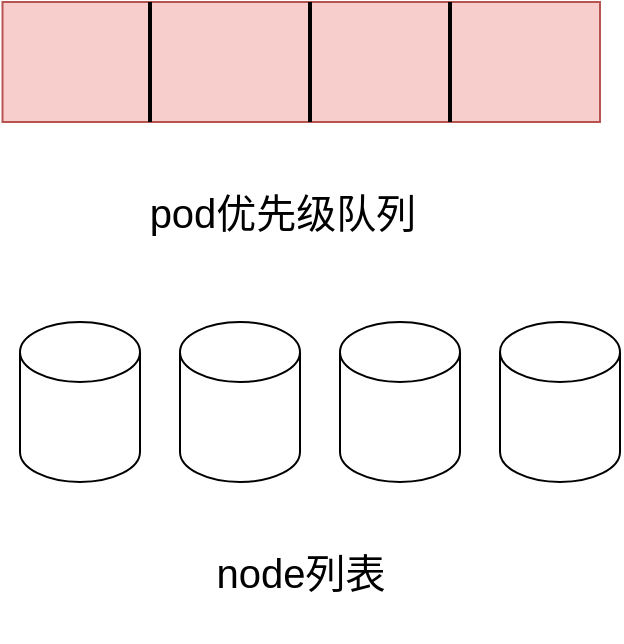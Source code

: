 <mxfile version="21.2.1" type="github">
  <diagram name="第 1 页" id="1Un_j06MCUsO6M0513EL">
    <mxGraphModel dx="451" dy="599" grid="1" gridSize="10" guides="1" tooltips="1" connect="1" arrows="1" fold="1" page="1" pageScale="1" pageWidth="827" pageHeight="1169" math="0" shadow="0">
      <root>
        <mxCell id="0" />
        <mxCell id="1" parent="0" />
        <mxCell id="xsLSFmgHNhUDvW_-SBU2-1" value="" style="rounded=0;whiteSpace=wrap;html=1;fillColor=#f8cecc;strokeColor=#b85450;" vertex="1" parent="1">
          <mxGeometry x="141.25" y="180" width="298.75" height="60" as="geometry" />
        </mxCell>
        <mxCell id="xsLSFmgHNhUDvW_-SBU2-2" value="" style="line;strokeWidth=2;direction=south;html=1;" vertex="1" parent="1">
          <mxGeometry x="210" y="180" width="10" height="60" as="geometry" />
        </mxCell>
        <mxCell id="xsLSFmgHNhUDvW_-SBU2-3" value="" style="line;strokeWidth=2;direction=south;html=1;" vertex="1" parent="1">
          <mxGeometry x="290" y="180" width="10" height="60" as="geometry" />
        </mxCell>
        <mxCell id="xsLSFmgHNhUDvW_-SBU2-4" value="" style="line;strokeWidth=2;direction=south;html=1;" vertex="1" parent="1">
          <mxGeometry x="360" y="180" width="10" height="60" as="geometry" />
        </mxCell>
        <mxCell id="xsLSFmgHNhUDvW_-SBU2-8" value="&lt;font style=&quot;font-size: 20px;&quot;&gt;pod优先级队列&lt;/font&gt;" style="text;strokeColor=none;align=center;fillColor=none;html=1;verticalAlign=middle;whiteSpace=wrap;rounded=0;" vertex="1" parent="1">
          <mxGeometry x="210" y="250" width="142.5" height="70" as="geometry" />
        </mxCell>
        <mxCell id="xsLSFmgHNhUDvW_-SBU2-9" value="" style="shape=cylinder3;whiteSpace=wrap;html=1;boundedLbl=1;backgroundOutline=1;size=15;" vertex="1" parent="1">
          <mxGeometry x="150" y="340" width="60" height="80" as="geometry" />
        </mxCell>
        <mxCell id="xsLSFmgHNhUDvW_-SBU2-10" value="" style="shape=cylinder3;whiteSpace=wrap;html=1;boundedLbl=1;backgroundOutline=1;size=15;" vertex="1" parent="1">
          <mxGeometry x="310" y="340" width="60" height="80" as="geometry" />
        </mxCell>
        <mxCell id="xsLSFmgHNhUDvW_-SBU2-11" value="" style="shape=cylinder3;whiteSpace=wrap;html=1;boundedLbl=1;backgroundOutline=1;size=15;" vertex="1" parent="1">
          <mxGeometry x="230" y="340" width="60" height="80" as="geometry" />
        </mxCell>
        <mxCell id="xsLSFmgHNhUDvW_-SBU2-12" value="" style="shape=cylinder3;whiteSpace=wrap;html=1;boundedLbl=1;backgroundOutline=1;size=15;" vertex="1" parent="1">
          <mxGeometry x="390" y="340" width="60" height="80" as="geometry" />
        </mxCell>
        <mxCell id="xsLSFmgHNhUDvW_-SBU2-13" value="&lt;span style=&quot;font-size: 20px;&quot;&gt;node列表&lt;/span&gt;" style="text;strokeColor=none;align=center;fillColor=none;html=1;verticalAlign=middle;whiteSpace=wrap;rounded=0;" vertex="1" parent="1">
          <mxGeometry x="219.38" y="430" width="142.5" height="70" as="geometry" />
        </mxCell>
      </root>
    </mxGraphModel>
  </diagram>
</mxfile>
